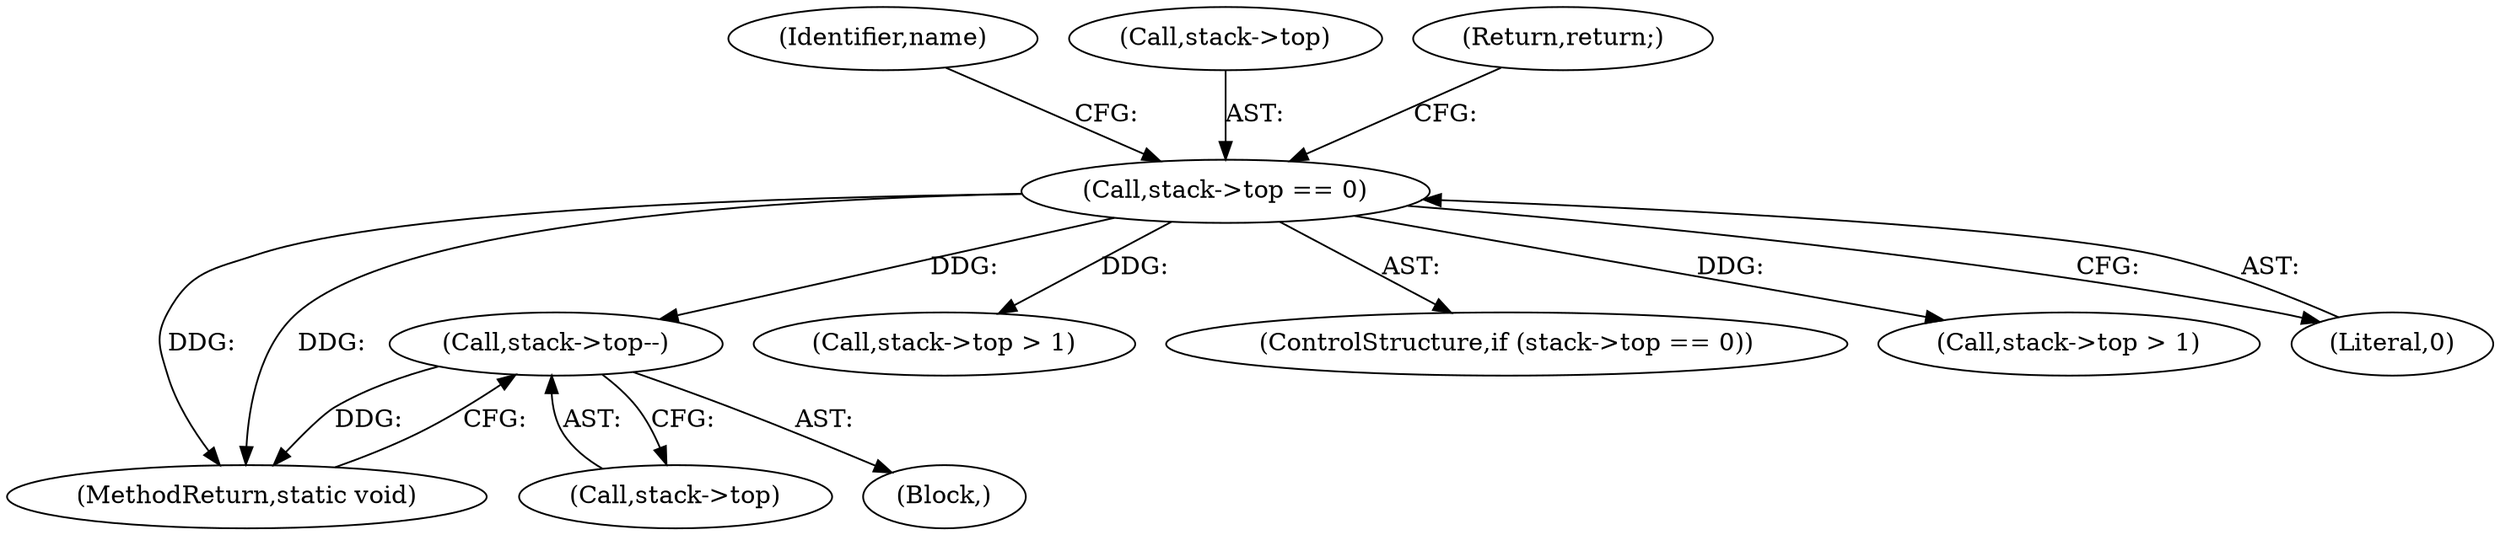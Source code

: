 digraph "0_php-src_a14fdb9746262549bbbb96abb87338bacd147e1b?w=1_0@pointer" {
"1000582" [label="(Call,stack->top--)"];
"1000126" [label="(Call,stack->top == 0)"];
"1000137" [label="(Identifier,name)"];
"1000127" [label="(Call,stack->top)"];
"1000192" [label="(Call,stack->top > 1)"];
"1000132" [label="(Return,return;)"];
"1000126" [label="(Call,stack->top == 0)"];
"1000583" [label="(Call,stack->top)"];
"1000586" [label="(MethodReturn,static void)"];
"1000572" [label="(Block,)"];
"1000125" [label="(ControlStructure,if (stack->top == 0))"];
"1000582" [label="(Call,stack->top--)"];
"1000292" [label="(Call,stack->top > 1)"];
"1000130" [label="(Literal,0)"];
"1000582" -> "1000572"  [label="AST: "];
"1000582" -> "1000583"  [label="CFG: "];
"1000583" -> "1000582"  [label="AST: "];
"1000586" -> "1000582"  [label="CFG: "];
"1000582" -> "1000586"  [label="DDG: "];
"1000126" -> "1000582"  [label="DDG: "];
"1000126" -> "1000125"  [label="AST: "];
"1000126" -> "1000130"  [label="CFG: "];
"1000127" -> "1000126"  [label="AST: "];
"1000130" -> "1000126"  [label="AST: "];
"1000132" -> "1000126"  [label="CFG: "];
"1000137" -> "1000126"  [label="CFG: "];
"1000126" -> "1000586"  [label="DDG: "];
"1000126" -> "1000586"  [label="DDG: "];
"1000126" -> "1000192"  [label="DDG: "];
"1000126" -> "1000292"  [label="DDG: "];
}
